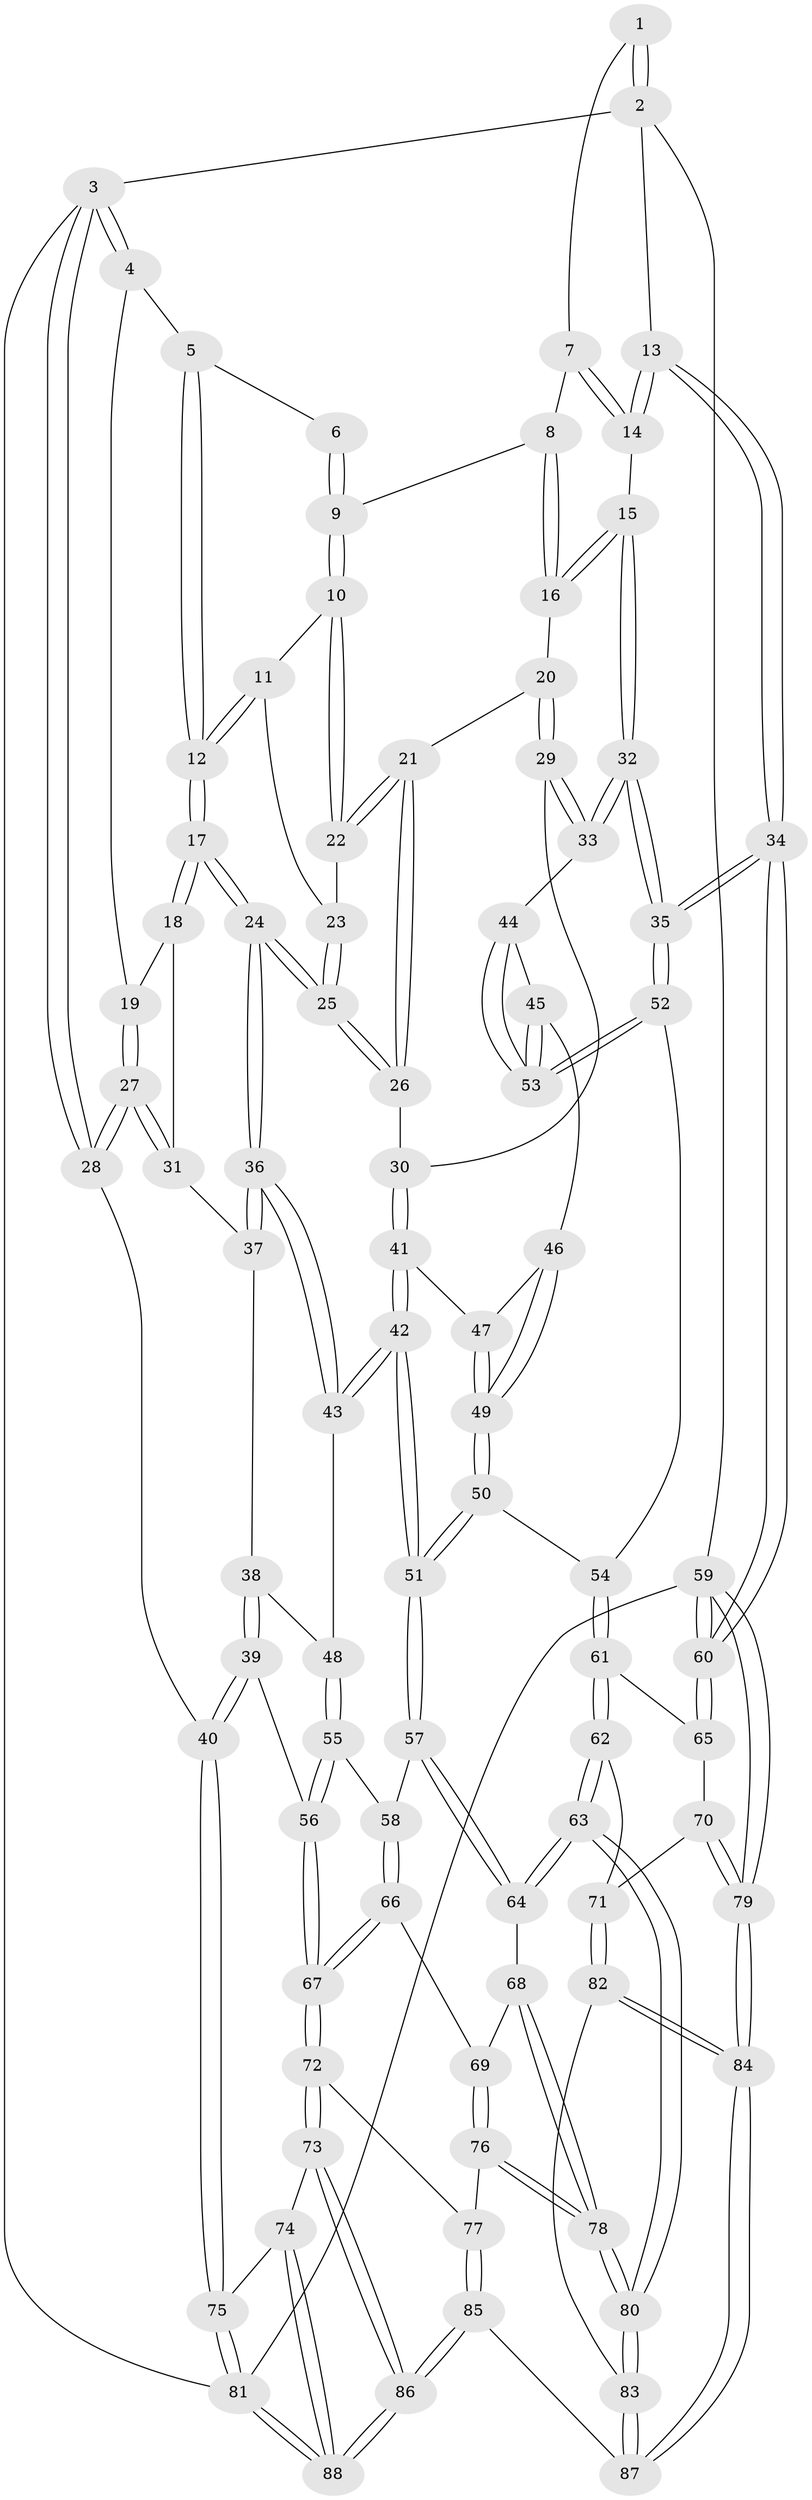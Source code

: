 // Generated by graph-tools (version 1.1) at 2025/27/03/09/25 03:27:08]
// undirected, 88 vertices, 217 edges
graph export_dot {
graph [start="1"]
  node [color=gray90,style=filled];
  1 [pos="+1+0"];
  2 [pos="+1+0"];
  3 [pos="+0+0"];
  4 [pos="+0.02599180166668152+0"];
  5 [pos="+0.46778094126086966+0"];
  6 [pos="+0.64347629958701+0"];
  7 [pos="+0.8351705947357229+0.04914374489707612"];
  8 [pos="+0.8198893459778905+0.0651645526698291"];
  9 [pos="+0.6835641805361564+0.02736442950246763"];
  10 [pos="+0.6759118485016455+0.0767128119543883"];
  11 [pos="+0.6065823539185122+0.09346171188985805"];
  12 [pos="+0.44557040693152483+0.10909428799765727"];
  13 [pos="+1+0"];
  14 [pos="+0.9788627997698144+0.15501165467268072"];
  15 [pos="+0.8657156907021338+0.23036968873255306"];
  16 [pos="+0.8066041698040582+0.19069742859716066"];
  17 [pos="+0.40882533994843484+0.21331980645182874"];
  18 [pos="+0.2605397126502145+0.16163987531843593"];
  19 [pos="+0.16641709783198155+0.08533544546550134"];
  20 [pos="+0.731803432662966+0.17933983205423604"];
  21 [pos="+0.7161002381670049+0.17570590137881234"];
  22 [pos="+0.6854625178603203+0.10777232790743278"];
  23 [pos="+0.5928713840338555+0.1540712519533614"];
  24 [pos="+0.43976305870407695+0.28383202698676985"];
  25 [pos="+0.4592386823520273+0.28408598085611464"];
  26 [pos="+0.5835131826448887+0.2953957101259499"];
  27 [pos="+0+0.3932327170370427"];
  28 [pos="+0+0.4101286650767149"];
  29 [pos="+0.7332413563640364+0.3601889039701346"];
  30 [pos="+0.63502884943166+0.34055574405202255"];
  31 [pos="+0.15104824595330688+0.32381363330429697"];
  32 [pos="+0.8642347404785043+0.3457165573817377"];
  33 [pos="+0.7682976848998192+0.3708165641260464"];
  34 [pos="+1+0.5720981993240956"];
  35 [pos="+1+0.51471581895836"];
  36 [pos="+0.43466381929933523+0.29661944932494244"];
  37 [pos="+0.2345197315540739+0.3524774649871846"];
  38 [pos="+0.22314160285513068+0.4132528758762004"];
  39 [pos="+0.0323620130708669+0.6051702435603399"];
  40 [pos="+0+0.5954676932920598"];
  41 [pos="+0.6386164659453425+0.3965452922848596"];
  42 [pos="+0.5383136902062489+0.5613522891613076"];
  43 [pos="+0.42253703459186304+0.42533685051791376"];
  44 [pos="+0.7576473204970714+0.4011392229242051"];
  45 [pos="+0.7313836368619216+0.45754526499470416"];
  46 [pos="+0.7311187613802018+0.4577552535538427"];
  47 [pos="+0.6488162425268912+0.41964075855293365"];
  48 [pos="+0.36313328821082025+0.47384284597581955"];
  49 [pos="+0.6726136866543413+0.5284823956561613"];
  50 [pos="+0.6508650453700177+0.598602083214188"];
  51 [pos="+0.5731480183603259+0.620219833976871"];
  52 [pos="+0.8463079664387264+0.5654261125171633"];
  53 [pos="+0.800793853875203+0.5160524455073514"];
  54 [pos="+0.7511117268560916+0.6198616270905443"];
  55 [pos="+0.3600654477682039+0.4773225167201287"];
  56 [pos="+0.09098205079418807+0.6178121325088971"];
  57 [pos="+0.5636775010277626+0.6400655311950337"];
  58 [pos="+0.36890374007350873+0.7143542679296784"];
  59 [pos="+1+1"];
  60 [pos="+1+0.6451707039359941"];
  61 [pos="+0.7642317468303189+0.6629508328950133"];
  62 [pos="+0.7277257031288774+0.829660100343923"];
  63 [pos="+0.6160424887077662+0.8264794625395586"];
  64 [pos="+0.6040338567377636+0.8111280085805231"];
  65 [pos="+0.8805845215025467+0.7662341485131373"];
  66 [pos="+0.3339404737161591+0.7442452021991364"];
  67 [pos="+0.29878364022002885+0.7558321252287501"];
  68 [pos="+0.4631535295313401+0.8385632182143435"];
  69 [pos="+0.46152783018176213+0.8380888948986427"];
  70 [pos="+0.8342968035555867+0.8243413350618266"];
  71 [pos="+0.7557427631786269+0.8452852884534826"];
  72 [pos="+0.2831075721613446+0.870707552136763"];
  73 [pos="+0.23465351127959885+0.9123308904803356"];
  74 [pos="+0.11456595663779161+0.9105361822282139"];
  75 [pos="+0+0.7575005802591572"];
  76 [pos="+0.40116624452528743+0.9289172347921536"];
  77 [pos="+0.3367411834427281+0.9206006184179714"];
  78 [pos="+0.49355516688157225+0.9799007611297983"];
  79 [pos="+1+1"];
  80 [pos="+0.5653306396114035+1"];
  81 [pos="+0+1"];
  82 [pos="+0.7669205822327161+0.9266988716774583"];
  83 [pos="+0.570871718639297+1"];
  84 [pos="+1+1"];
  85 [pos="+0.385989962213258+1"];
  86 [pos="+0.18056105444911302+1"];
  87 [pos="+0.5667689087133321+1"];
  88 [pos="+0.13592415509247135+1"];
  1 -- 2;
  1 -- 2;
  1 -- 7;
  2 -- 3;
  2 -- 13;
  2 -- 59;
  3 -- 4;
  3 -- 4;
  3 -- 28;
  3 -- 28;
  3 -- 81;
  4 -- 5;
  4 -- 19;
  5 -- 6;
  5 -- 12;
  5 -- 12;
  6 -- 9;
  6 -- 9;
  7 -- 8;
  7 -- 14;
  7 -- 14;
  8 -- 9;
  8 -- 16;
  8 -- 16;
  9 -- 10;
  9 -- 10;
  10 -- 11;
  10 -- 22;
  10 -- 22;
  11 -- 12;
  11 -- 12;
  11 -- 23;
  12 -- 17;
  12 -- 17;
  13 -- 14;
  13 -- 14;
  13 -- 34;
  13 -- 34;
  14 -- 15;
  15 -- 16;
  15 -- 16;
  15 -- 32;
  15 -- 32;
  16 -- 20;
  17 -- 18;
  17 -- 18;
  17 -- 24;
  17 -- 24;
  18 -- 19;
  18 -- 31;
  19 -- 27;
  19 -- 27;
  20 -- 21;
  20 -- 29;
  20 -- 29;
  21 -- 22;
  21 -- 22;
  21 -- 26;
  21 -- 26;
  22 -- 23;
  23 -- 25;
  23 -- 25;
  24 -- 25;
  24 -- 25;
  24 -- 36;
  24 -- 36;
  25 -- 26;
  25 -- 26;
  26 -- 30;
  27 -- 28;
  27 -- 28;
  27 -- 31;
  27 -- 31;
  28 -- 40;
  29 -- 30;
  29 -- 33;
  29 -- 33;
  30 -- 41;
  30 -- 41;
  31 -- 37;
  32 -- 33;
  32 -- 33;
  32 -- 35;
  32 -- 35;
  33 -- 44;
  34 -- 35;
  34 -- 35;
  34 -- 60;
  34 -- 60;
  35 -- 52;
  35 -- 52;
  36 -- 37;
  36 -- 37;
  36 -- 43;
  36 -- 43;
  37 -- 38;
  38 -- 39;
  38 -- 39;
  38 -- 48;
  39 -- 40;
  39 -- 40;
  39 -- 56;
  40 -- 75;
  40 -- 75;
  41 -- 42;
  41 -- 42;
  41 -- 47;
  42 -- 43;
  42 -- 43;
  42 -- 51;
  42 -- 51;
  43 -- 48;
  44 -- 45;
  44 -- 53;
  44 -- 53;
  45 -- 46;
  45 -- 53;
  45 -- 53;
  46 -- 47;
  46 -- 49;
  46 -- 49;
  47 -- 49;
  47 -- 49;
  48 -- 55;
  48 -- 55;
  49 -- 50;
  49 -- 50;
  50 -- 51;
  50 -- 51;
  50 -- 54;
  51 -- 57;
  51 -- 57;
  52 -- 53;
  52 -- 53;
  52 -- 54;
  54 -- 61;
  54 -- 61;
  55 -- 56;
  55 -- 56;
  55 -- 58;
  56 -- 67;
  56 -- 67;
  57 -- 58;
  57 -- 64;
  57 -- 64;
  58 -- 66;
  58 -- 66;
  59 -- 60;
  59 -- 60;
  59 -- 79;
  59 -- 79;
  59 -- 81;
  60 -- 65;
  60 -- 65;
  61 -- 62;
  61 -- 62;
  61 -- 65;
  62 -- 63;
  62 -- 63;
  62 -- 71;
  63 -- 64;
  63 -- 64;
  63 -- 80;
  63 -- 80;
  64 -- 68;
  65 -- 70;
  66 -- 67;
  66 -- 67;
  66 -- 69;
  67 -- 72;
  67 -- 72;
  68 -- 69;
  68 -- 78;
  68 -- 78;
  69 -- 76;
  69 -- 76;
  70 -- 71;
  70 -- 79;
  70 -- 79;
  71 -- 82;
  71 -- 82;
  72 -- 73;
  72 -- 73;
  72 -- 77;
  73 -- 74;
  73 -- 86;
  73 -- 86;
  74 -- 75;
  74 -- 88;
  74 -- 88;
  75 -- 81;
  75 -- 81;
  76 -- 77;
  76 -- 78;
  76 -- 78;
  77 -- 85;
  77 -- 85;
  78 -- 80;
  78 -- 80;
  79 -- 84;
  79 -- 84;
  80 -- 83;
  80 -- 83;
  81 -- 88;
  81 -- 88;
  82 -- 83;
  82 -- 84;
  82 -- 84;
  83 -- 87;
  83 -- 87;
  84 -- 87;
  84 -- 87;
  85 -- 86;
  85 -- 86;
  85 -- 87;
  86 -- 88;
  86 -- 88;
}
